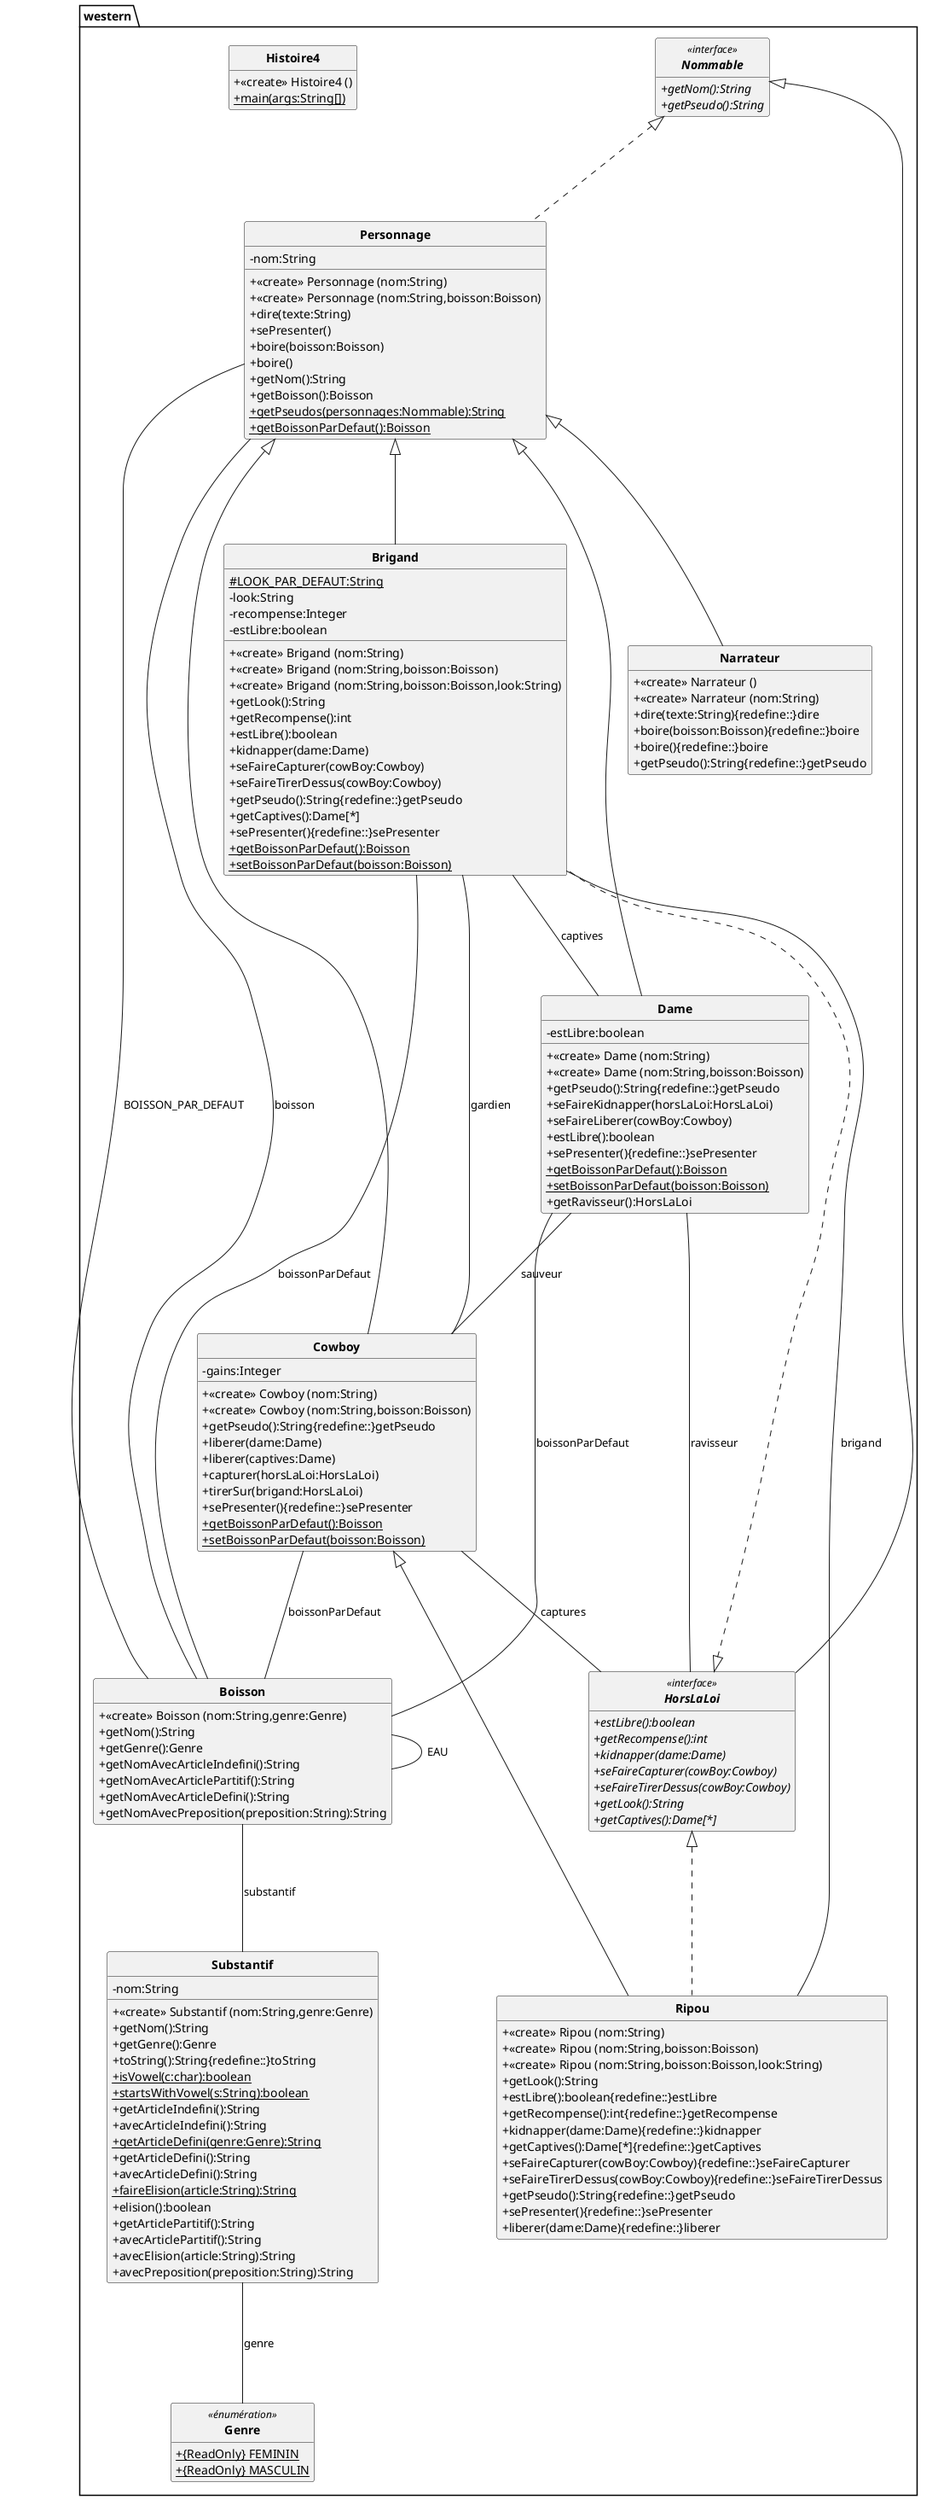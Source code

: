 @startuml
skinparam classAttributeIconSize 0
skinparam classFontStyle Bold
skinparam style strictuml
hide empty members
package western
{
CLASS Boisson
{
+  <<create>> Boisson (nom:String,genre:Genre)
+ getNom():String
+ getGenre():Genre
+ getNomAvecArticleIndefini():String
+ getNomAvecArticlePartitif():String
+ getNomAvecArticleDefini():String
+ getNomAvecPreposition(preposition:String):String

}
CLASS Personnage
{
- nom:String
+  <<create>> Personnage (nom:String)
+  <<create>> Personnage (nom:String,boisson:Boisson)
+ dire(texte:String)
+ sePresenter()
+ boire(boisson:Boisson)
+ boire()
+ getNom():String
+ getBoisson():Boisson
+ {static} getPseudos(personnages:Nommable):String
+ {static} getBoissonParDefaut():Boisson

}
CLASS Narrateur
{
+  <<create>> Narrateur ()
+  <<create>> Narrateur (nom:String)
+ dire(texte:String){redefine::}dire
+ boire(boisson:Boisson){redefine::}boire
+ boire(){redefine::}boire
+ getPseudo():String{redefine::}getPseudo

}
INTERFACE Nommable<<interface>>
{
+ {abstract}getNom():String
+ {abstract}getPseudo():String

}
CLASS Histoire4
{
+  <<create>> Histoire4 ()
+ {static} main(args:String[])

}
CLASS Substantif
{
- nom:String
+  <<create>> Substantif (nom:String,genre:Genre)
+ getNom():String
+ getGenre():Genre
+ toString():String{redefine::}toString
+ {static} isVowel(c:char):boolean
+ {static} startsWithVowel(s:String):boolean
+ getArticleIndefini():String
+ avecArticleIndefini():String
+ {static} getArticleDefini(genre:Genre):String
+ getArticleDefini():String
+ avecArticleDefini():String
+ {static} faireElision(article:String):String
+ elision():boolean
+ getArticlePartitif():String
+ avecArticlePartitif():String
+ avecElision(article:String):String
+ avecPreposition(preposition:String):String

}
ENUM Genre<<énumération>>
{
+ {static} {ReadOnly} FEMININ
+ {static} {ReadOnly} MASCULIN

}
CLASS Ripou
{
+  <<create>> Ripou (nom:String)
+  <<create>> Ripou (nom:String,boisson:Boisson)
+  <<create>> Ripou (nom:String,boisson:Boisson,look:String)
+ getLook():String
+ estLibre():boolean{redefine::}estLibre
+ getRecompense():int{redefine::}getRecompense
+ kidnapper(dame:Dame){redefine::}kidnapper
+ getCaptives():Dame[*]{redefine::}getCaptives
+ seFaireCapturer(cowBoy:Cowboy){redefine::}seFaireCapturer
+ seFaireTirerDessus(cowBoy:Cowboy){redefine::}seFaireTirerDessus
+ getPseudo():String{redefine::}getPseudo
+ sePresenter(){redefine::}sePresenter
+ liberer(dame:Dame){redefine::}liberer

}
CLASS Brigand
{
# {static} LOOK_PAR_DEFAUT:String
- look:String
- recompense:Integer 
- estLibre:boolean 
+  <<create>> Brigand (nom:String)
+  <<create>> Brigand (nom:String,boisson:Boisson)
+  <<create>> Brigand (nom:String,boisson:Boisson,look:String)
+ getLook():String
+ getRecompense():int
+ estLibre():boolean
+ kidnapper(dame:Dame)
+ seFaireCapturer(cowBoy:Cowboy)
+ seFaireTirerDessus(cowBoy:Cowboy)
+ getPseudo():String{redefine::}getPseudo
+ getCaptives():Dame[*]
+ sePresenter(){redefine::}sePresenter
+ {static} getBoissonParDefaut():Boisson
+ {static} setBoissonParDefaut(boisson:Boisson)

}
CLASS Cowboy
{
- gains:Integer 
+  <<create>> Cowboy (nom:String)
+  <<create>> Cowboy (nom:String,boisson:Boisson)
+ getPseudo():String{redefine::}getPseudo
+ liberer(dame:Dame)
+ liberer(captives:Dame)
+ capturer(horsLaLoi:HorsLaLoi)
+ tirerSur(brigand:HorsLaLoi)
+ sePresenter(){redefine::}sePresenter
+ {static} getBoissonParDefaut():Boisson
+ {static} setBoissonParDefaut(boisson:Boisson)

}
CLASS Dame
{
- estLibre:boolean 
+  <<create>> Dame (nom:String)
+  <<create>> Dame (nom:String,boisson:Boisson)
+ getPseudo():String{redefine::}getPseudo
+ seFaireKidnapper(horsLaLoi:HorsLaLoi)
+ seFaireLiberer(cowBoy:Cowboy)
+ estLibre():boolean
+ sePresenter(){redefine::}sePresenter
+ {static} getBoissonParDefaut():Boisson
+ {static} setBoissonParDefaut(boisson:Boisson)
+ getRavisseur():HorsLaLoi

}
INTERFACE HorsLaLoi<<interface>>
{
+ {abstract}estLibre():boolean
+ {abstract}getRecompense():int
+ {abstract}kidnapper(dame:Dame)
+ {abstract}seFaireCapturer(cowBoy:Cowboy)
+ {abstract}seFaireTirerDessus(cowBoy:Cowboy)
+ {abstract}getLook():String
+ {abstract}getCaptives():Dame[*]

}

Nommable <|... Personnage

HorsLaLoi <|... Ripou

HorsLaLoi <|... Brigand

Nommable <|-- HorsLaLoi

Personnage <|--- Narrateur

Cowboy <|--- Ripou

Personnage <|--- Brigand

Personnage <|--- Cowboy

Personnage <|--- Dame

Boisson --- Substantif : substantif

Boisson --- Boisson : EAU

Personnage --- Boisson : BOISSON_PAR_DEFAUT

Personnage --- Boisson : boisson

Substantif --- Genre : genre

Ripou --- Brigand : brigand

Brigand --- Dame : captives

Brigand --- Cowboy : gardien

Brigand --- Boisson : boissonParDefaut

Cowboy --- HorsLaLoi : captures

Cowboy --- Boisson : boissonParDefaut

Dame --- Cowboy : sauveur

Dame --- HorsLaLoi : ravisseur

Dame --- Boisson : boissonParDefaut
}
@enduml
